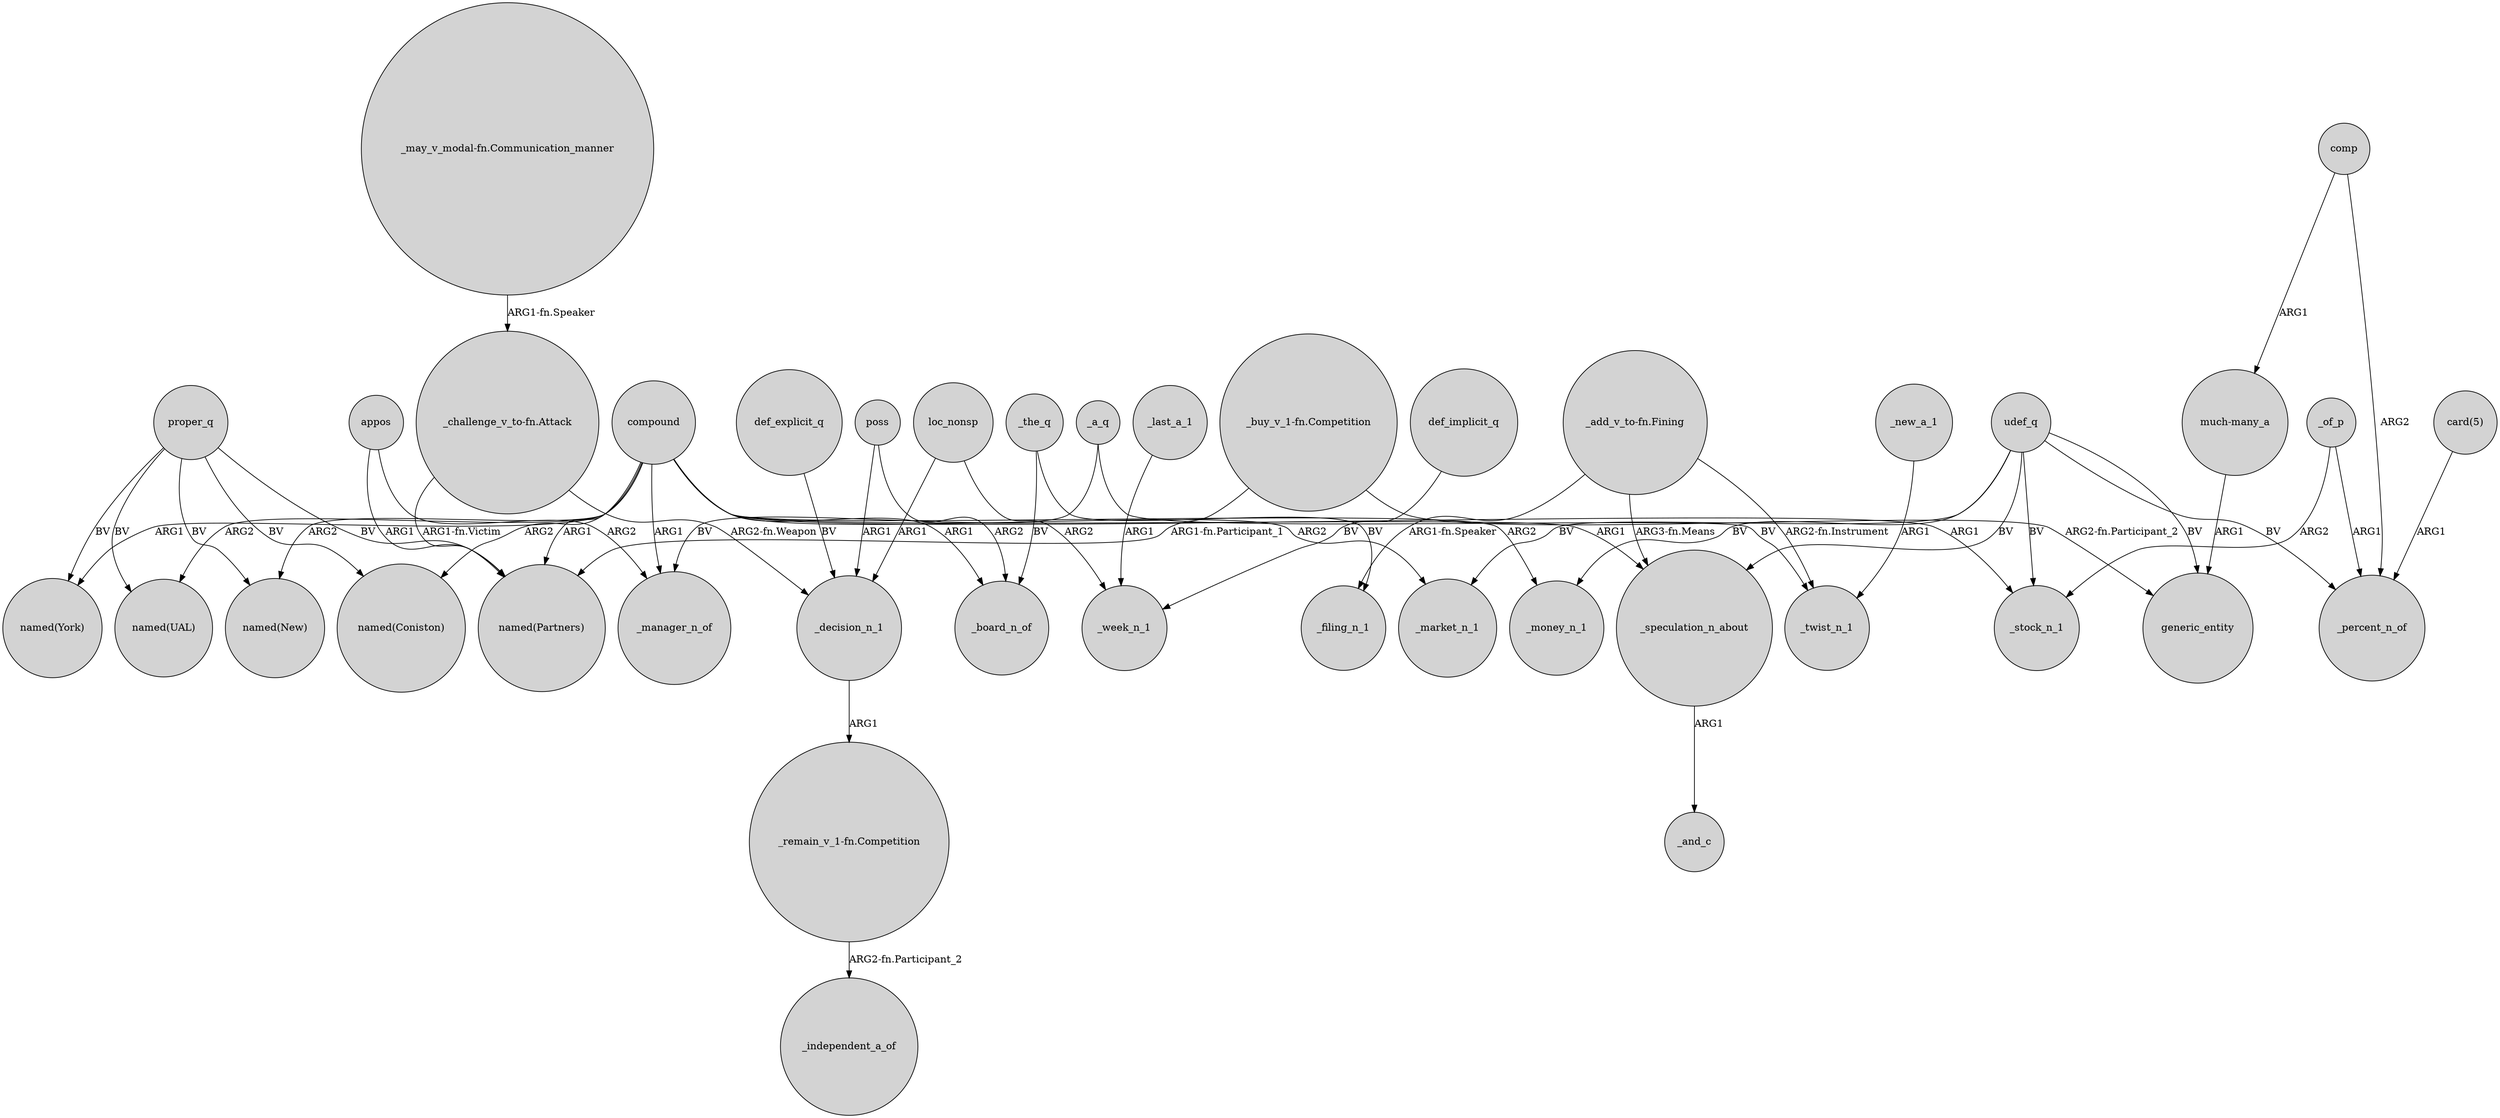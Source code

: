 digraph {
	node [shape=circle style=filled]
	udef_q -> _market_n_1 [label=BV]
	proper_q -> "named(Coniston)" [label=BV]
	compound -> "named(New)" [label=ARG2]
	compound -> _market_n_1 [label=ARG2]
	_the_q -> _filing_n_1 [label=BV]
	loc_nonsp -> _decision_n_1 [label=ARG1]
	"_may_v_modal-fn.Communication_manner" -> "_challenge_v_to-fn.Attack" [label="ARG1-fn.Speaker"]
	proper_q -> "named(New)" [label=BV]
	_speculation_n_about -> _and_c [label=ARG1]
	_new_a_1 -> _twist_n_1 [label=ARG1]
	_a_q -> _twist_n_1 [label=BV]
	udef_q -> _speculation_n_about [label=BV]
	def_explicit_q -> _decision_n_1 [label=BV]
	compound -> _speculation_n_about [label=ARG1]
	loc_nonsp -> _week_n_1 [label=ARG2]
	poss -> _decision_n_1 [label=ARG1]
	proper_q -> "named(Partners)" [label=BV]
	_a_q -> _manager_n_of [label=BV]
	_of_p -> _percent_n_of [label=ARG1]
	_the_q -> _board_n_of [label=BV]
	"_remain_v_1-fn.Competition" -> _independent_a_of [label="ARG2-fn.Participant_2"]
	udef_q -> generic_entity [label=BV]
	appos -> "named(Partners)" [label=ARG1]
	proper_q -> "named(York)" [label=BV]
	compound -> _stock_n_1 [label=ARG1]
	_decision_n_1 -> "_remain_v_1-fn.Competition" [label=ARG1]
	proper_q -> "named(UAL)" [label=BV]
	"_challenge_v_to-fn.Attack" -> "named(Partners)" [label="ARG1-fn.Victim"]
	compound -> "named(Coniston)" [label=ARG2]
	udef_q -> _stock_n_1 [label=BV]
	comp -> "much-many_a" [label=ARG1]
	udef_q -> _money_n_1 [label=BV]
	"much-many_a" -> generic_entity [label=ARG1]
	udef_q -> _percent_n_of [label=BV]
	compound -> _board_n_of [label=ARG1]
	_last_a_1 -> _week_n_1 [label=ARG1]
	"_add_v_to-fn.Fining" -> _twist_n_1 [label="ARG2-fn.Instrument"]
	"card(5)" -> _percent_n_of [label=ARG1]
	compound -> _money_n_1 [label=ARG2]
	def_implicit_q -> _week_n_1 [label=BV]
	"_add_v_to-fn.Fining" -> _speculation_n_about [label="ARG3-fn.Means"]
	poss -> _board_n_of [label=ARG2]
	"_buy_v_1-fn.Competition" -> generic_entity [label="ARG2-fn.Participant_2"]
	_of_p -> _stock_n_1 [label=ARG2]
	compound -> "named(UAL)" [label=ARG2]
	appos -> _manager_n_of [label=ARG2]
	compound -> "named(York)" [label=ARG1]
	compound -> "named(Partners)" [label=ARG1]
	compound -> _manager_n_of [label=ARG1]
	"_buy_v_1-fn.Competition" -> "named(Partners)" [label="ARG1-fn.Participant_1"]
	"_challenge_v_to-fn.Attack" -> _decision_n_1 [label="ARG2-fn.Weapon"]
	"_add_v_to-fn.Fining" -> _filing_n_1 [label="ARG1-fn.Speaker"]
	comp -> _percent_n_of [label=ARG2]
}
